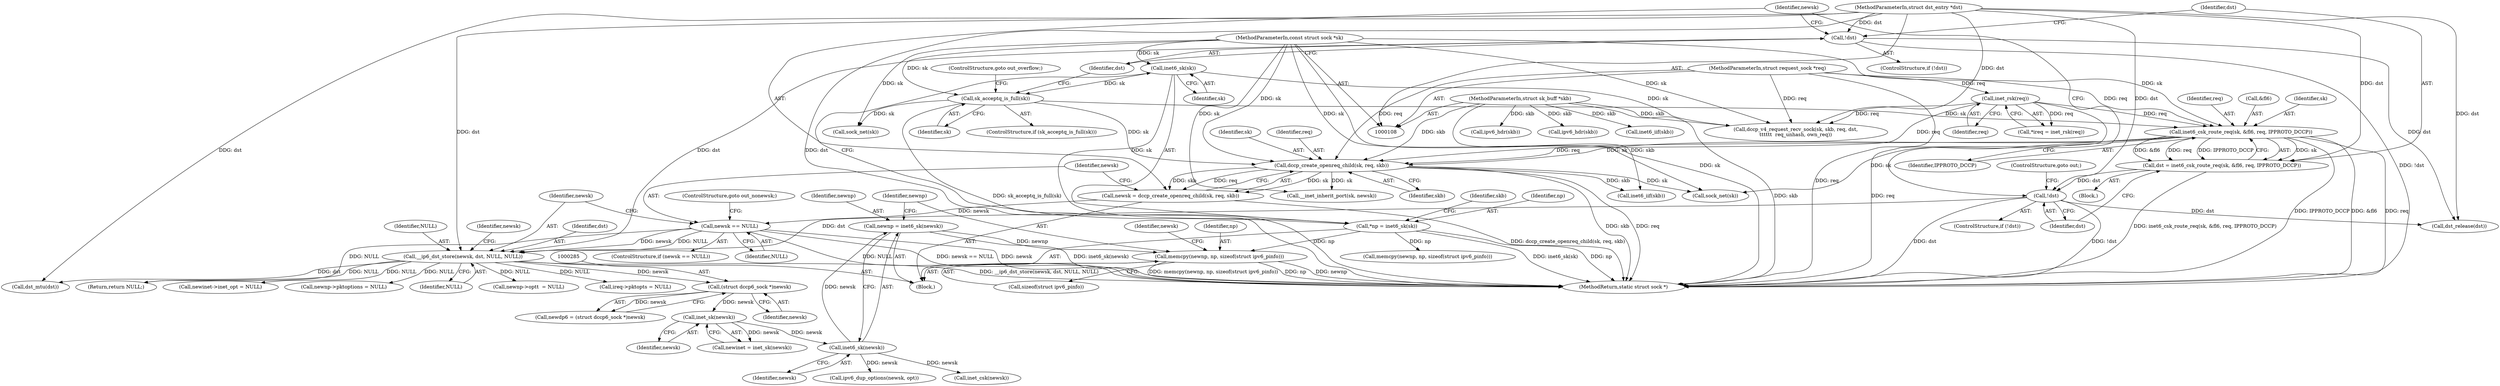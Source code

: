 digraph "0_linux_45f6fad84cc305103b28d73482b344d7f5b76f39_0@API" {
"1000303" [label="(Call,memcpy(newnp, np, sizeof(struct ipv6_pinfo)))"];
"1000299" [label="(Call,newnp = inet6_sk(newsk))"];
"1000301" [label="(Call,inet6_sk(newsk))"];
"1000289" [label="(Call,inet_sk(newsk))"];
"1000284" [label="(Call,(struct dccp6_sock *)newsk)"];
"1000263" [label="(Call,__ip6_dst_store(newsk, dst, NULL, NULL))"];
"1000259" [label="(Call,newsk == NULL)"];
"1000252" [label="(Call,newsk = dccp_create_openreq_child(sk, req, skb))"];
"1000254" [label="(Call,dccp_create_openreq_child(sk, req, skb))"];
"1000232" [label="(Call,sk_acceptq_is_full(sk))"];
"1000125" [label="(Call,inet6_sk(sk))"];
"1000109" [label="(MethodParameterIn,const struct sock *sk)"];
"1000242" [label="(Call,inet6_csk_route_req(sk, &fl6, req, IPPROTO_DCCP))"];
"1000119" [label="(Call,inet_rsk(req))"];
"1000111" [label="(MethodParameterIn,struct request_sock *req)"];
"1000110" [label="(MethodParameterIn,struct sk_buff *skb)"];
"1000236" [label="(Call,!dst)"];
"1000112" [label="(MethodParameterIn,struct dst_entry *dst)"];
"1000249" [label="(Call,!dst)"];
"1000240" [label="(Call,dst = inet6_csk_route_req(sk, &fl6, req, IPPROTO_DCCP))"];
"1000123" [label="(Call,*np = inet6_sk(sk))"];
"1000124" [label="(Identifier,np)"];
"1000241" [label="(Identifier,dst)"];
"1000491" [label="(Call,sock_net(sk))"];
"1000134" [label="(Identifier,skb)"];
"1000252" [label="(Call,newsk = dccp_create_openreq_child(sk, req, skb))"];
"1000264" [label="(Identifier,newsk)"];
"1000257" [label="(Identifier,skb)"];
"1000357" [label="(Call,newnp->opt\t  = NULL)"];
"1000417" [label="(Call,dst_mtu(dst))"];
"1000250" [label="(Identifier,dst)"];
"1000302" [label="(Identifier,newsk)"];
"1000213" [label="(Call,inet6_iif(skb))"];
"1000233" [label="(Identifier,sk)"];
"1000301" [label="(Call,inet6_sk(newsk))"];
"1000473" [label="(Call,ireq->pktopts = NULL)"];
"1000260" [label="(Identifier,newsk)"];
"1000175" [label="(Call,memcpy(newnp, np, sizeof(struct ipv6_pinfo)))"];
"1000109" [label="(MethodParameterIn,const struct sock *sk)"];
"1000246" [label="(Identifier,req)"];
"1000270" [label="(Identifier,newsk)"];
"1000258" [label="(ControlStructure,if (newsk == NULL))"];
"1000299" [label="(Call,newnp = inet6_sk(newsk))"];
"1000336" [label="(Call,newinet->inet_opt = NULL)"];
"1000265" [label="(Identifier,dst)"];
"1000366" [label="(Call,inet6_iif(skb))"];
"1000123" [label="(Call,*np = inet6_sk(sk))"];
"1000286" [label="(Identifier,newsk)"];
"1000253" [label="(Identifier,newsk)"];
"1000115" [label="(Block,)"];
"1000119" [label="(Call,inet_rsk(req))"];
"1000261" [label="(Identifier,NULL)"];
"1000120" [label="(Identifier,req)"];
"1000259" [label="(Call,newsk == NULL)"];
"1000117" [label="(Call,*ireq = inet_rsk(req))"];
"1000235" [label="(ControlStructure,if (!dst))"];
"1000387" [label="(Call,ipv6_dup_options(newsk, opt))"];
"1000306" [label="(Call,sizeof(struct ipv6_pinfo))"];
"1000284" [label="(Call,(struct dccp6_sock *)newsk)"];
"1000352" [label="(Call,newnp->pktoptions = NULL)"];
"1000242" [label="(Call,inet6_csk_route_req(sk, &fl6, req, IPPROTO_DCCP))"];
"1000282" [label="(Call,newdp6 = (struct dccp6_sock *)newsk)"];
"1000300" [label="(Identifier,newnp)"];
"1000303" [label="(Call,memcpy(newnp, np, sizeof(struct ipv6_pinfo)))"];
"1000287" [label="(Call,newinet = inet_sk(newsk))"];
"1000232" [label="(Call,sk_acceptq_is_full(sk))"];
"1000305" [label="(Identifier,np)"];
"1000263" [label="(Call,__ip6_dst_store(newsk, dst, NULL, NULL))"];
"1000267" [label="(Identifier,NULL)"];
"1000254" [label="(Call,dccp_create_openreq_child(sk, req, skb))"];
"1000499" [label="(Call,sock_net(sk))"];
"1000141" [label="(Call,dccp_v4_request_recv_sock(sk, skb, req, dst,\n\t\t\t\t\t\t  req_unhash, own_req))"];
"1000435" [label="(Call,__inet_inherit_port(sk, newsk))"];
"1000110" [label="(MethodParameterIn,struct sk_buff *skb)"];
"1000266" [label="(Identifier,NULL)"];
"1000240" [label="(Call,dst = inet6_csk_route_req(sk, &fl6, req, IPPROTO_DCCP))"];
"1000234" [label="(ControlStructure,goto out_overflow;)"];
"1000126" [label="(Identifier,sk)"];
"1000248" [label="(ControlStructure,if (!dst))"];
"1000244" [label="(Call,&fl6)"];
"1000290" [label="(Identifier,newsk)"];
"1000112" [label="(MethodParameterIn,struct dst_entry *dst)"];
"1000502" [label="(Return,return NULL;)"];
"1000238" [label="(Block,)"];
"1000304" [label="(Identifier,newnp)"];
"1000495" [label="(Call,dst_release(dst))"];
"1000262" [label="(ControlStructure,goto out_nonewsk;)"];
"1000255" [label="(Identifier,sk)"];
"1000289" [label="(Call,inet_sk(newsk))"];
"1000220" [label="(Call,ipv6_hdr(skb))"];
"1000125" [label="(Call,inet6_sk(sk))"];
"1000247" [label="(Identifier,IPPROTO_DCCP)"];
"1000251" [label="(ControlStructure,goto out;)"];
"1000256" [label="(Identifier,req)"];
"1000397" [label="(Call,inet_csk(newsk))"];
"1000236" [label="(Call,!dst)"];
"1000249" [label="(Call,!dst)"];
"1000111" [label="(MethodParameterIn,struct request_sock *req)"];
"1000231" [label="(ControlStructure,if (sk_acceptq_is_full(sk)))"];
"1000373" [label="(Call,ipv6_hdr(skb))"];
"1000237" [label="(Identifier,dst)"];
"1000243" [label="(Identifier,sk)"];
"1000504" [label="(MethodReturn,static struct sock *)"];
"1000310" [label="(Identifier,newsk)"];
"1000303" -> "1000115"  [label="AST: "];
"1000303" -> "1000306"  [label="CFG: "];
"1000304" -> "1000303"  [label="AST: "];
"1000305" -> "1000303"  [label="AST: "];
"1000306" -> "1000303"  [label="AST: "];
"1000310" -> "1000303"  [label="CFG: "];
"1000303" -> "1000504"  [label="DDG: newnp"];
"1000303" -> "1000504"  [label="DDG: memcpy(newnp, np, sizeof(struct ipv6_pinfo))"];
"1000303" -> "1000504"  [label="DDG: np"];
"1000299" -> "1000303"  [label="DDG: newnp"];
"1000123" -> "1000303"  [label="DDG: np"];
"1000299" -> "1000115"  [label="AST: "];
"1000299" -> "1000301"  [label="CFG: "];
"1000300" -> "1000299"  [label="AST: "];
"1000301" -> "1000299"  [label="AST: "];
"1000304" -> "1000299"  [label="CFG: "];
"1000299" -> "1000504"  [label="DDG: inet6_sk(newsk)"];
"1000301" -> "1000299"  [label="DDG: newsk"];
"1000301" -> "1000302"  [label="CFG: "];
"1000302" -> "1000301"  [label="AST: "];
"1000289" -> "1000301"  [label="DDG: newsk"];
"1000301" -> "1000387"  [label="DDG: newsk"];
"1000301" -> "1000397"  [label="DDG: newsk"];
"1000289" -> "1000287"  [label="AST: "];
"1000289" -> "1000290"  [label="CFG: "];
"1000290" -> "1000289"  [label="AST: "];
"1000287" -> "1000289"  [label="CFG: "];
"1000289" -> "1000287"  [label="DDG: newsk"];
"1000284" -> "1000289"  [label="DDG: newsk"];
"1000284" -> "1000282"  [label="AST: "];
"1000284" -> "1000286"  [label="CFG: "];
"1000285" -> "1000284"  [label="AST: "];
"1000286" -> "1000284"  [label="AST: "];
"1000282" -> "1000284"  [label="CFG: "];
"1000284" -> "1000282"  [label="DDG: newsk"];
"1000263" -> "1000284"  [label="DDG: newsk"];
"1000263" -> "1000115"  [label="AST: "];
"1000263" -> "1000267"  [label="CFG: "];
"1000264" -> "1000263"  [label="AST: "];
"1000265" -> "1000263"  [label="AST: "];
"1000266" -> "1000263"  [label="AST: "];
"1000267" -> "1000263"  [label="AST: "];
"1000270" -> "1000263"  [label="CFG: "];
"1000263" -> "1000504"  [label="DDG: __ip6_dst_store(newsk, dst, NULL, NULL)"];
"1000259" -> "1000263"  [label="DDG: newsk"];
"1000259" -> "1000263"  [label="DDG: NULL"];
"1000236" -> "1000263"  [label="DDG: dst"];
"1000249" -> "1000263"  [label="DDG: dst"];
"1000112" -> "1000263"  [label="DDG: dst"];
"1000263" -> "1000336"  [label="DDG: NULL"];
"1000263" -> "1000352"  [label="DDG: NULL"];
"1000263" -> "1000357"  [label="DDG: NULL"];
"1000263" -> "1000417"  [label="DDG: dst"];
"1000263" -> "1000473"  [label="DDG: NULL"];
"1000263" -> "1000502"  [label="DDG: NULL"];
"1000259" -> "1000258"  [label="AST: "];
"1000259" -> "1000261"  [label="CFG: "];
"1000260" -> "1000259"  [label="AST: "];
"1000261" -> "1000259"  [label="AST: "];
"1000262" -> "1000259"  [label="CFG: "];
"1000264" -> "1000259"  [label="CFG: "];
"1000259" -> "1000504"  [label="DDG: newsk == NULL"];
"1000259" -> "1000504"  [label="DDG: newsk"];
"1000259" -> "1000504"  [label="DDG: NULL"];
"1000252" -> "1000259"  [label="DDG: newsk"];
"1000259" -> "1000502"  [label="DDG: NULL"];
"1000252" -> "1000115"  [label="AST: "];
"1000252" -> "1000254"  [label="CFG: "];
"1000253" -> "1000252"  [label="AST: "];
"1000254" -> "1000252"  [label="AST: "];
"1000260" -> "1000252"  [label="CFG: "];
"1000252" -> "1000504"  [label="DDG: dccp_create_openreq_child(sk, req, skb)"];
"1000254" -> "1000252"  [label="DDG: sk"];
"1000254" -> "1000252"  [label="DDG: req"];
"1000254" -> "1000252"  [label="DDG: skb"];
"1000254" -> "1000257"  [label="CFG: "];
"1000255" -> "1000254"  [label="AST: "];
"1000256" -> "1000254"  [label="AST: "];
"1000257" -> "1000254"  [label="AST: "];
"1000254" -> "1000504"  [label="DDG: skb"];
"1000254" -> "1000504"  [label="DDG: req"];
"1000232" -> "1000254"  [label="DDG: sk"];
"1000242" -> "1000254"  [label="DDG: sk"];
"1000242" -> "1000254"  [label="DDG: req"];
"1000109" -> "1000254"  [label="DDG: sk"];
"1000119" -> "1000254"  [label="DDG: req"];
"1000111" -> "1000254"  [label="DDG: req"];
"1000110" -> "1000254"  [label="DDG: skb"];
"1000254" -> "1000366"  [label="DDG: skb"];
"1000254" -> "1000435"  [label="DDG: sk"];
"1000254" -> "1000499"  [label="DDG: sk"];
"1000232" -> "1000231"  [label="AST: "];
"1000232" -> "1000233"  [label="CFG: "];
"1000233" -> "1000232"  [label="AST: "];
"1000234" -> "1000232"  [label="CFG: "];
"1000237" -> "1000232"  [label="CFG: "];
"1000232" -> "1000504"  [label="DDG: sk_acceptq_is_full(sk)"];
"1000125" -> "1000232"  [label="DDG: sk"];
"1000109" -> "1000232"  [label="DDG: sk"];
"1000232" -> "1000242"  [label="DDG: sk"];
"1000232" -> "1000491"  [label="DDG: sk"];
"1000125" -> "1000123"  [label="AST: "];
"1000125" -> "1000126"  [label="CFG: "];
"1000126" -> "1000125"  [label="AST: "];
"1000123" -> "1000125"  [label="CFG: "];
"1000125" -> "1000123"  [label="DDG: sk"];
"1000109" -> "1000125"  [label="DDG: sk"];
"1000125" -> "1000141"  [label="DDG: sk"];
"1000109" -> "1000108"  [label="AST: "];
"1000109" -> "1000504"  [label="DDG: sk"];
"1000109" -> "1000141"  [label="DDG: sk"];
"1000109" -> "1000242"  [label="DDG: sk"];
"1000109" -> "1000435"  [label="DDG: sk"];
"1000109" -> "1000491"  [label="DDG: sk"];
"1000109" -> "1000499"  [label="DDG: sk"];
"1000242" -> "1000240"  [label="AST: "];
"1000242" -> "1000247"  [label="CFG: "];
"1000243" -> "1000242"  [label="AST: "];
"1000244" -> "1000242"  [label="AST: "];
"1000246" -> "1000242"  [label="AST: "];
"1000247" -> "1000242"  [label="AST: "];
"1000240" -> "1000242"  [label="CFG: "];
"1000242" -> "1000504"  [label="DDG: &fl6"];
"1000242" -> "1000504"  [label="DDG: req"];
"1000242" -> "1000504"  [label="DDG: IPPROTO_DCCP"];
"1000242" -> "1000240"  [label="DDG: sk"];
"1000242" -> "1000240"  [label="DDG: &fl6"];
"1000242" -> "1000240"  [label="DDG: req"];
"1000242" -> "1000240"  [label="DDG: IPPROTO_DCCP"];
"1000119" -> "1000242"  [label="DDG: req"];
"1000111" -> "1000242"  [label="DDG: req"];
"1000242" -> "1000499"  [label="DDG: sk"];
"1000119" -> "1000117"  [label="AST: "];
"1000119" -> "1000120"  [label="CFG: "];
"1000120" -> "1000119"  [label="AST: "];
"1000117" -> "1000119"  [label="CFG: "];
"1000119" -> "1000504"  [label="DDG: req"];
"1000119" -> "1000117"  [label="DDG: req"];
"1000111" -> "1000119"  [label="DDG: req"];
"1000119" -> "1000141"  [label="DDG: req"];
"1000111" -> "1000108"  [label="AST: "];
"1000111" -> "1000504"  [label="DDG: req"];
"1000111" -> "1000141"  [label="DDG: req"];
"1000110" -> "1000108"  [label="AST: "];
"1000110" -> "1000504"  [label="DDG: skb"];
"1000110" -> "1000141"  [label="DDG: skb"];
"1000110" -> "1000213"  [label="DDG: skb"];
"1000110" -> "1000220"  [label="DDG: skb"];
"1000110" -> "1000366"  [label="DDG: skb"];
"1000110" -> "1000373"  [label="DDG: skb"];
"1000236" -> "1000235"  [label="AST: "];
"1000236" -> "1000237"  [label="CFG: "];
"1000237" -> "1000236"  [label="AST: "];
"1000241" -> "1000236"  [label="CFG: "];
"1000253" -> "1000236"  [label="CFG: "];
"1000236" -> "1000504"  [label="DDG: !dst"];
"1000112" -> "1000236"  [label="DDG: dst"];
"1000236" -> "1000495"  [label="DDG: dst"];
"1000112" -> "1000108"  [label="AST: "];
"1000112" -> "1000504"  [label="DDG: dst"];
"1000112" -> "1000141"  [label="DDG: dst"];
"1000112" -> "1000240"  [label="DDG: dst"];
"1000112" -> "1000249"  [label="DDG: dst"];
"1000112" -> "1000417"  [label="DDG: dst"];
"1000112" -> "1000495"  [label="DDG: dst"];
"1000249" -> "1000248"  [label="AST: "];
"1000249" -> "1000250"  [label="CFG: "];
"1000250" -> "1000249"  [label="AST: "];
"1000251" -> "1000249"  [label="CFG: "];
"1000253" -> "1000249"  [label="CFG: "];
"1000249" -> "1000504"  [label="DDG: dst"];
"1000249" -> "1000504"  [label="DDG: !dst"];
"1000240" -> "1000249"  [label="DDG: dst"];
"1000249" -> "1000495"  [label="DDG: dst"];
"1000240" -> "1000238"  [label="AST: "];
"1000241" -> "1000240"  [label="AST: "];
"1000250" -> "1000240"  [label="CFG: "];
"1000240" -> "1000504"  [label="DDG: inet6_csk_route_req(sk, &fl6, req, IPPROTO_DCCP)"];
"1000123" -> "1000115"  [label="AST: "];
"1000124" -> "1000123"  [label="AST: "];
"1000134" -> "1000123"  [label="CFG: "];
"1000123" -> "1000504"  [label="DDG: inet6_sk(sk)"];
"1000123" -> "1000504"  [label="DDG: np"];
"1000123" -> "1000175"  [label="DDG: np"];
}
